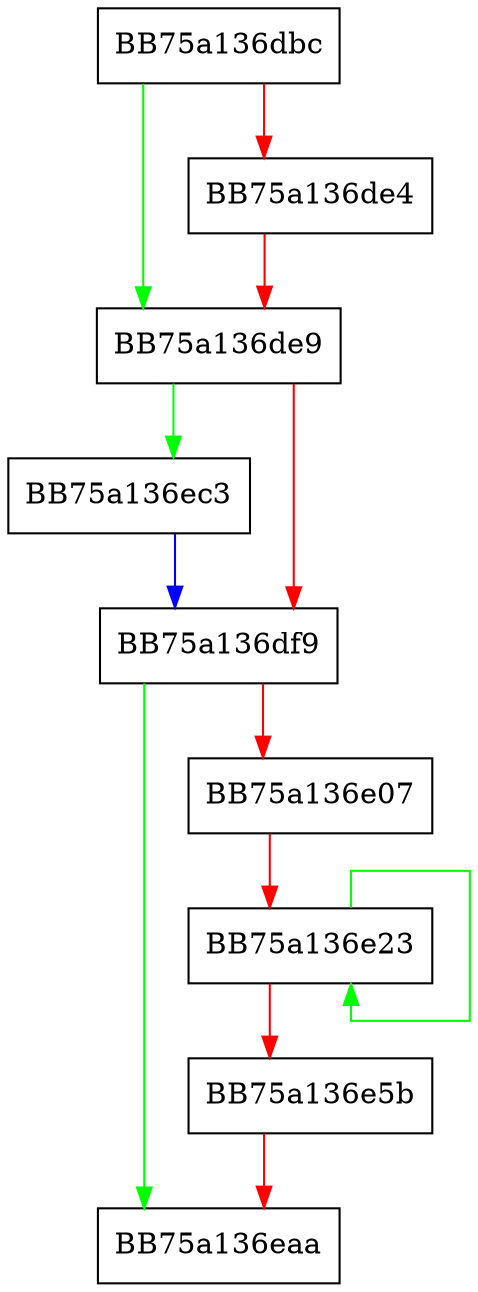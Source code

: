 digraph nscriptEnd {
  node [shape="box"];
  graph [splines=ortho];
  BB75a136dbc -> BB75a136de9 [color="green"];
  BB75a136dbc -> BB75a136de4 [color="red"];
  BB75a136de4 -> BB75a136de9 [color="red"];
  BB75a136de9 -> BB75a136ec3 [color="green"];
  BB75a136de9 -> BB75a136df9 [color="red"];
  BB75a136df9 -> BB75a136eaa [color="green"];
  BB75a136df9 -> BB75a136e07 [color="red"];
  BB75a136e07 -> BB75a136e23 [color="red"];
  BB75a136e23 -> BB75a136e23 [color="green"];
  BB75a136e23 -> BB75a136e5b [color="red"];
  BB75a136e5b -> BB75a136eaa [color="red"];
  BB75a136ec3 -> BB75a136df9 [color="blue"];
}